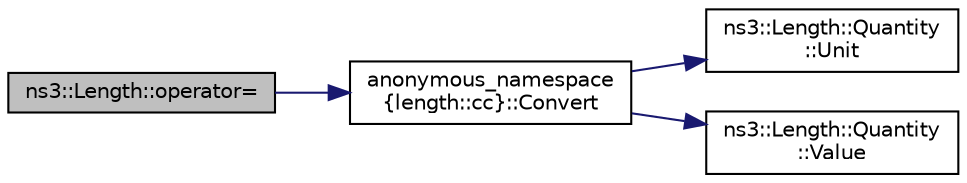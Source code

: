 digraph "ns3::Length::operator="
{
 // LATEX_PDF_SIZE
  edge [fontname="Helvetica",fontsize="10",labelfontname="Helvetica",labelfontsize="10"];
  node [fontname="Helvetica",fontsize="10",shape=record];
  rankdir="LR";
  Node1 [label="ns3::Length::operator=",height=0.2,width=0.4,color="black", fillcolor="grey75", style="filled", fontcolor="black",tooltip="Assignment operator."];
  Node1 -> Node2 [color="midnightblue",fontsize="10",style="solid",fontname="Helvetica"];
  Node2 [label="anonymous_namespace\l\{length::cc\}::Convert",height=0.2,width=0.4,color="black", fillcolor="white", style="filled",URL="$namespaceanonymous__namespace_02length_8cc_03.html#a0c14f10e123226b0b3bbc9536a7551d4",tooltip="Convert a Length::Quantity to the equivalent value in another unit."];
  Node2 -> Node3 [color="midnightblue",fontsize="10",style="solid",fontname="Helvetica"];
  Node3 [label="ns3::Length::Quantity\l::Unit",height=0.2,width=0.4,color="black", fillcolor="white", style="filled",URL="$classns3_1_1_length_1_1_quantity.html#a6c840c765d4b3174fa07de9643abd185",tooltip="The unit of the quantity."];
  Node2 -> Node4 [color="midnightblue",fontsize="10",style="solid",fontname="Helvetica"];
  Node4 [label="ns3::Length::Quantity\l::Value",height=0.2,width=0.4,color="black", fillcolor="white", style="filled",URL="$classns3_1_1_length_1_1_quantity.html#a5da7df9951e577f6c5b48570ff7f05e9",tooltip="The value of the quantity."];
}
